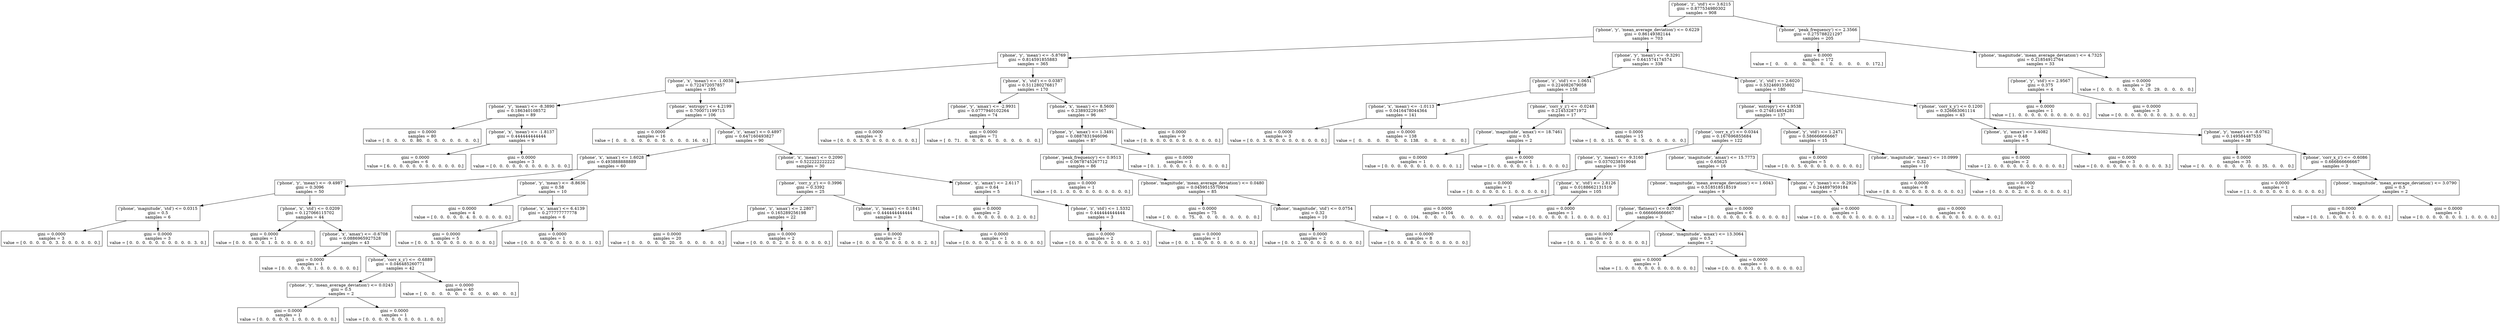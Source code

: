 digraph Tree {
0 [label="('phone', 'z', 'std') <= 3.6215\ngini = 0.877534980302\nsamples = 908", shape="box"] ;
1 [label="('phone', 'y', 'mean_average_deviation') <= 0.6229\ngini = 0.86149382144\nsamples = 703", shape="box"] ;
0 -> 1 ;
2 [label="('phone', 'y', 'mean') <= -5.8769\ngini = 0.814591855883\nsamples = 365", shape="box"] ;
1 -> 2 ;
3 [label="('phone', 'x', 'mean') <= -1.0038\ngini = 0.722472057857\nsamples = 195", shape="box"] ;
2 -> 3 ;
4 [label="('phone', 'y', 'mean') <= -8.3890\ngini = 0.186340108572\nsamples = 89", shape="box"] ;
3 -> 4 ;
5 [label="gini = 0.0000\nsamples = 80\nvalue = [  0.   0.   0.   0.  80.   0.   0.   0.   0.   0.   0.   0.]", shape="box"] ;
4 -> 5 ;
6 [label="('phone', 'x', 'mean') <= -1.8137\ngini = 0.444444444444\nsamples = 9", shape="box"] ;
4 -> 6 ;
7 [label="gini = 0.0000\nsamples = 6\nvalue = [ 6.  0.  0.  0.  0.  0.  0.  0.  0.  0.  0.  0.]", shape="box"] ;
6 -> 7 ;
8 [label="gini = 0.0000\nsamples = 3\nvalue = [ 0.  0.  0.  0.  0.  0.  0.  0.  0.  3.  0.  0.]", shape="box"] ;
6 -> 8 ;
9 [label="('phone', 'entropy') <= 4.2199\ngini = 0.700071199715\nsamples = 106", shape="box"] ;
3 -> 9 ;
10 [label="gini = 0.0000\nsamples = 16\nvalue = [  0.   0.   0.   0.   0.   0.   0.   0.   0.   0.  16.   0.]", shape="box"] ;
9 -> 10 ;
11 [label="('phone', 'z', 'amax') <= 0.4897\ngini = 0.647160493827\nsamples = 90", shape="box"] ;
9 -> 11 ;
12 [label="('phone', 'x', 'amax') <= 1.6028\ngini = 0.493888888889\nsamples = 60", shape="box"] ;
11 -> 12 ;
13 [label="('phone', 'y', 'mean') <= -9.4987\ngini = 0.3096\nsamples = 50", shape="box"] ;
12 -> 13 ;
14 [label="('phone', 'magnitude', 'std') <= 0.0315\ngini = 0.5\nsamples = 6", shape="box"] ;
13 -> 14 ;
15 [label="gini = 0.0000\nsamples = 3\nvalue = [ 0.  0.  0.  0.  0.  3.  0.  0.  0.  0.  0.  0.]", shape="box"] ;
14 -> 15 ;
16 [label="gini = 0.0000\nsamples = 3\nvalue = [ 0.  0.  0.  0.  0.  0.  0.  0.  0.  0.  3.  0.]", shape="box"] ;
14 -> 16 ;
17 [label="('phone', 'x', 'std') <= 0.0209\ngini = 0.127066115702\nsamples = 44", shape="box"] ;
13 -> 17 ;
18 [label="gini = 0.0000\nsamples = 1\nvalue = [ 0.  0.  0.  0.  0.  1.  0.  0.  0.  0.  0.  0.]", shape="box"] ;
17 -> 18 ;
19 [label="('phone', 'x', 'amax') <= -0.6708\ngini = 0.0886965927528\nsamples = 43", shape="box"] ;
17 -> 19 ;
20 [label="gini = 0.0000\nsamples = 1\nvalue = [ 0.  0.  0.  0.  0.  1.  0.  0.  0.  0.  0.  0.]", shape="box"] ;
19 -> 20 ;
21 [label="('phone', 'corr_x_z') <= -0.6889\ngini = 0.046485260771\nsamples = 42", shape="box"] ;
19 -> 21 ;
22 [label="('phone', 'y', 'mean_average_deviation') <= 0.0243\ngini = 0.5\nsamples = 2", shape="box"] ;
21 -> 22 ;
23 [label="gini = 0.0000\nsamples = 1\nvalue = [ 0.  0.  0.  0.  0.  1.  0.  0.  0.  0.  0.  0.]", shape="box"] ;
22 -> 23 ;
24 [label="gini = 0.0000\nsamples = 1\nvalue = [ 0.  0.  0.  0.  0.  0.  0.  0.  0.  1.  0.  0.]", shape="box"] ;
22 -> 24 ;
25 [label="gini = 0.0000\nsamples = 40\nvalue = [  0.   0.   0.   0.   0.   0.   0.   0.   0.  40.   0.   0.]", shape="box"] ;
21 -> 25 ;
26 [label="('phone', 'y', 'mean') <= -8.8636\ngini = 0.58\nsamples = 10", shape="box"] ;
12 -> 26 ;
27 [label="gini = 0.0000\nsamples = 4\nvalue = [ 0.  0.  0.  0.  0.  4.  0.  0.  0.  0.  0.  0.]", shape="box"] ;
26 -> 27 ;
28 [label="('phone', 'x', 'amax') <= 6.4139\ngini = 0.277777777778\nsamples = 6", shape="box"] ;
26 -> 28 ;
29 [label="gini = 0.0000\nsamples = 5\nvalue = [ 0.  0.  5.  0.  0.  0.  0.  0.  0.  0.  0.  0.]", shape="box"] ;
28 -> 29 ;
30 [label="gini = 0.0000\nsamples = 1\nvalue = [ 0.  0.  0.  0.  0.  0.  0.  0.  0.  0.  1.  0.]", shape="box"] ;
28 -> 30 ;
31 [label="('phone', 'x', 'mean') <= 0.2090\ngini = 0.522222222222\nsamples = 30", shape="box"] ;
11 -> 31 ;
32 [label="('phone', 'corr_y_z') <= 0.3996\ngini = 0.3392\nsamples = 25", shape="box"] ;
31 -> 32 ;
33 [label="('phone', 'z', 'amax') <= 2.2807\ngini = 0.165289256198\nsamples = 22", shape="box"] ;
32 -> 33 ;
34 [label="gini = 0.0000\nsamples = 20\nvalue = [  0.   0.   0.   0.   0.  20.   0.   0.   0.   0.   0.   0.]", shape="box"] ;
33 -> 34 ;
35 [label="gini = 0.0000\nsamples = 2\nvalue = [ 0.  0.  0.  0.  2.  0.  0.  0.  0.  0.  0.  0.]", shape="box"] ;
33 -> 35 ;
36 [label="('phone', 'z', 'mean') <= 0.1841\ngini = 0.444444444444\nsamples = 3", shape="box"] ;
32 -> 36 ;
37 [label="gini = 0.0000\nsamples = 2\nvalue = [ 0.  0.  0.  0.  0.  0.  0.  0.  0.  0.  2.  0.]", shape="box"] ;
36 -> 37 ;
38 [label="gini = 0.0000\nsamples = 1\nvalue = [ 0.  0.  0.  0.  1.  0.  0.  0.  0.  0.  0.  0.]", shape="box"] ;
36 -> 38 ;
39 [label="('phone', 'x', 'amax') <= 2.6117\ngini = 0.64\nsamples = 5", shape="box"] ;
31 -> 39 ;
40 [label="gini = 0.0000\nsamples = 2\nvalue = [ 0.  0.  0.  0.  0.  0.  0.  0.  0.  2.  0.  0.]", shape="box"] ;
39 -> 40 ;
41 [label="('phone', 'z', 'std') <= 1.5332\ngini = 0.444444444444\nsamples = 3", shape="box"] ;
39 -> 41 ;
42 [label="gini = 0.0000\nsamples = 2\nvalue = [ 0.  0.  0.  0.  0.  0.  0.  0.  0.  0.  2.  0.]", shape="box"] ;
41 -> 42 ;
43 [label="gini = 0.0000\nsamples = 1\nvalue = [ 0.  0.  1.  0.  0.  0.  0.  0.  0.  0.  0.  0.]", shape="box"] ;
41 -> 43 ;
44 [label="('phone', 'x', 'std') <= 0.0387\ngini = 0.511280276817\nsamples = 170", shape="box"] ;
2 -> 44 ;
45 [label="('phone', 'y', 'amax') <= -2.9931\ngini = 0.0777940102264\nsamples = 74", shape="box"] ;
44 -> 45 ;
46 [label="gini = 0.0000\nsamples = 3\nvalue = [ 0.  0.  0.  3.  0.  0.  0.  0.  0.  0.  0.  0.]", shape="box"] ;
45 -> 46 ;
47 [label="gini = 0.0000\nsamples = 71\nvalue = [  0.  71.   0.   0.   0.   0.   0.   0.   0.   0.   0.   0.]", shape="box"] ;
45 -> 47 ;
48 [label="('phone', 'x', 'mean') <= 8.5600\ngini = 0.238932291667\nsamples = 96", shape="box"] ;
44 -> 48 ;
49 [label="('phone', 'y', 'amax') <= 1.3491\ngini = 0.0887831946096\nsamples = 87", shape="box"] ;
48 -> 49 ;
50 [label="('phone', 'peak_frequency') <= 0.9513\ngini = 0.0678745267712\nsamples = 86", shape="box"] ;
49 -> 50 ;
51 [label="gini = 0.0000\nsamples = 1\nvalue = [ 0.  1.  0.  0.  0.  0.  0.  0.  0.  0.  0.  0.]", shape="box"] ;
50 -> 51 ;
52 [label="('phone', 'magnitude', 'mean_average_deviation') <= 0.0480\ngini = 0.0459515570934\nsamples = 85", shape="box"] ;
50 -> 52 ;
53 [label="gini = 0.0000\nsamples = 75\nvalue = [  0.   0.   0.  75.   0.   0.   0.   0.   0.   0.   0.   0.]", shape="box"] ;
52 -> 53 ;
54 [label="('phone', 'magnitude', 'std') <= 0.0754\ngini = 0.32\nsamples = 10", shape="box"] ;
52 -> 54 ;
55 [label="gini = 0.0000\nsamples = 2\nvalue = [ 0.  0.  2.  0.  0.  0.  0.  0.  0.  0.  0.  0.]", shape="box"] ;
54 -> 55 ;
56 [label="gini = 0.0000\nsamples = 8\nvalue = [ 0.  0.  0.  8.  0.  0.  0.  0.  0.  0.  0.  0.]", shape="box"] ;
54 -> 56 ;
57 [label="gini = 0.0000\nsamples = 1\nvalue = [ 0.  1.  0.  0.  0.  0.  0.  0.  0.  0.  0.  0.]", shape="box"] ;
49 -> 57 ;
58 [label="gini = 0.0000\nsamples = 9\nvalue = [ 0.  9.  0.  0.  0.  0.  0.  0.  0.  0.  0.  0.]", shape="box"] ;
48 -> 58 ;
59 [label="('phone', 'y', 'mean') <= -9.3291\ngini = 0.641574174574\nsamples = 338", shape="box"] ;
1 -> 59 ;
60 [label="('phone', 'z', 'std') <= 1.0651\ngini = 0.224082679058\nsamples = 158", shape="box"] ;
59 -> 60 ;
61 [label="('phone', 'x', 'mean') <= -1.0113\ngini = 0.0416478044364\nsamples = 141", shape="box"] ;
60 -> 61 ;
62 [label="gini = 0.0000\nsamples = 3\nvalue = [ 0.  0.  3.  0.  0.  0.  0.  0.  0.  0.  0.  0.]", shape="box"] ;
61 -> 62 ;
63 [label="gini = 0.0000\nsamples = 138\nvalue = [   0.    0.    0.    0.    0.    0.  138.    0.    0.    0.    0.    0.]", shape="box"] ;
61 -> 63 ;
64 [label="('phone', 'corr_y_z') <= -0.0248\ngini = 0.214532871972\nsamples = 17", shape="box"] ;
60 -> 64 ;
65 [label="('phone', 'magnitude', 'amax') <= 18.7461\ngini = 0.5\nsamples = 2", shape="box"] ;
64 -> 65 ;
66 [label="gini = 0.0000\nsamples = 1\nvalue = [ 0.  0.  0.  0.  0.  0.  0.  0.  0.  0.  0.  1.]", shape="box"] ;
65 -> 66 ;
67 [label="gini = 0.0000\nsamples = 1\nvalue = [ 0.  0.  0.  0.  0.  0.  0.  1.  0.  0.  0.  0.]", shape="box"] ;
65 -> 67 ;
68 [label="gini = 0.0000\nsamples = 15\nvalue = [  0.   0.  15.   0.   0.   0.   0.   0.   0.   0.   0.   0.]", shape="box"] ;
64 -> 68 ;
69 [label="('phone', 'z', 'std') <= 2.6020\ngini = 0.532469135802\nsamples = 180", shape="box"] ;
59 -> 69 ;
70 [label="('phone', 'entropy') <= 4.9538\ngini = 0.274814854281\nsamples = 137", shape="box"] ;
69 -> 70 ;
71 [label="('phone', 'corr_x_z') <= 0.0344\ngini = 0.167696855684\nsamples = 122", shape="box"] ;
70 -> 71 ;
72 [label="('phone', 'y', 'mean') <= -9.3160\ngini = 0.0370238519046\nsamples = 106", shape="box"] ;
71 -> 72 ;
73 [label="gini = 0.0000\nsamples = 1\nvalue = [ 0.  0.  0.  0.  0.  0.  1.  0.  0.  0.  0.  0.]", shape="box"] ;
72 -> 73 ;
74 [label="('phone', 'x', 'std') <= 2.8126\ngini = 0.0188662131519\nsamples = 105", shape="box"] ;
72 -> 74 ;
75 [label="gini = 0.0000\nsamples = 104\nvalue = [   0.    0.  104.    0.    0.    0.    0.    0.    0.    0.    0.    0.]", shape="box"] ;
74 -> 75 ;
76 [label="gini = 0.0000\nsamples = 1\nvalue = [ 0.  0.  0.  0.  0.  0.  1.  0.  0.  0.  0.  0.]", shape="box"] ;
74 -> 76 ;
77 [label="('phone', 'magnitude', 'amax') <= 15.7773\ngini = 0.65625\nsamples = 16", shape="box"] ;
71 -> 77 ;
78 [label="('phone', 'magnitude', 'mean_average_deviation') <= 1.6043\ngini = 0.518518518519\nsamples = 9", shape="box"] ;
77 -> 78 ;
79 [label="('phone', 'flatness') <= 0.0008\ngini = 0.666666666667\nsamples = 3", shape="box"] ;
78 -> 79 ;
80 [label="gini = 0.0000\nsamples = 1\nvalue = [ 0.  0.  1.  0.  0.  0.  0.  0.  0.  0.  0.  0.]", shape="box"] ;
79 -> 80 ;
81 [label="('phone', 'magnitude', 'amax') <= 13.3064\ngini = 0.5\nsamples = 2", shape="box"] ;
79 -> 81 ;
82 [label="gini = 0.0000\nsamples = 1\nvalue = [ 1.  0.  0.  0.  0.  0.  0.  0.  0.  0.  0.  0.]", shape="box"] ;
81 -> 82 ;
83 [label="gini = 0.0000\nsamples = 1\nvalue = [ 0.  0.  0.  0.  1.  0.  0.  0.  0.  0.  0.  0.]", shape="box"] ;
81 -> 83 ;
84 [label="gini = 0.0000\nsamples = 6\nvalue = [ 0.  0.  0.  0.  0.  0.  6.  0.  0.  0.  0.  0.]", shape="box"] ;
78 -> 84 ;
85 [label="('phone', 'y', 'mean') <= -9.2926\ngini = 0.244897959184\nsamples = 7", shape="box"] ;
77 -> 85 ;
86 [label="gini = 0.0000\nsamples = 1\nvalue = [ 0.  0.  0.  0.  0.  0.  0.  0.  0.  0.  0.  1.]", shape="box"] ;
85 -> 86 ;
87 [label="gini = 0.0000\nsamples = 6\nvalue = [ 0.  0.  6.  0.  0.  0.  0.  0.  0.  0.  0.  0.]", shape="box"] ;
85 -> 87 ;
88 [label="('phone', 'y', 'std') <= 1.2471\ngini = 0.586666666667\nsamples = 15", shape="box"] ;
70 -> 88 ;
89 [label="gini = 0.0000\nsamples = 5\nvalue = [ 0.  0.  5.  0.  0.  0.  0.  0.  0.  0.  0.  0.]", shape="box"] ;
88 -> 89 ;
90 [label="('phone', 'magnitude', 'mean') <= 10.0999\ngini = 0.32\nsamples = 10", shape="box"] ;
88 -> 90 ;
91 [label="gini = 0.0000\nsamples = 8\nvalue = [ 8.  0.  0.  0.  0.  0.  0.  0.  0.  0.  0.  0.]", shape="box"] ;
90 -> 91 ;
92 [label="gini = 0.0000\nsamples = 2\nvalue = [ 0.  0.  0.  0.  2.  0.  0.  0.  0.  0.  0.  0.]", shape="box"] ;
90 -> 92 ;
93 [label="('phone', 'corr_x_y') <= 0.1200\ngini = 0.326663061114\nsamples = 43", shape="box"] ;
69 -> 93 ;
94 [label="('phone', 'z', 'amax') <= 3.4082\ngini = 0.48\nsamples = 5", shape="box"] ;
93 -> 94 ;
95 [label="gini = 0.0000\nsamples = 2\nvalue = [ 2.  0.  0.  0.  0.  0.  0.  0.  0.  0.  0.  0.]", shape="box"] ;
94 -> 95 ;
96 [label="gini = 0.0000\nsamples = 3\nvalue = [ 0.  0.  0.  0.  0.  0.  0.  0.  0.  0.  0.  3.]", shape="box"] ;
94 -> 96 ;
97 [label="('phone', 'y', 'mean') <= -8.0762\ngini = 0.149584487535\nsamples = 38", shape="box"] ;
93 -> 97 ;
98 [label="gini = 0.0000\nsamples = 35\nvalue = [  0.   0.   0.   0.   0.   0.   0.   0.  35.   0.   0.   0.]", shape="box"] ;
97 -> 98 ;
99 [label="('phone', 'corr_x_z') <= -0.6086\ngini = 0.666666666667\nsamples = 3", shape="box"] ;
97 -> 99 ;
100 [label="gini = 0.0000\nsamples = 1\nvalue = [ 1.  0.  0.  0.  0.  0.  0.  0.  0.  0.  0.  0.]", shape="box"] ;
99 -> 100 ;
101 [label="('phone', 'magnitude', 'mean_average_deviation') <= 3.0790\ngini = 0.5\nsamples = 2", shape="box"] ;
99 -> 101 ;
102 [label="gini = 0.0000\nsamples = 1\nvalue = [ 0.  0.  1.  0.  0.  0.  0.  0.  0.  0.  0.  0.]", shape="box"] ;
101 -> 102 ;
103 [label="gini = 0.0000\nsamples = 1\nvalue = [ 0.  0.  0.  0.  0.  0.  0.  1.  0.  0.  0.  0.]", shape="box"] ;
101 -> 103 ;
104 [label="('phone', 'peak_frequency') <= 2.3566\ngini = 0.275788221297\nsamples = 205", shape="box"] ;
0 -> 104 ;
105 [label="gini = 0.0000\nsamples = 172\nvalue = [   0.    0.    0.    0.    0.    0.    0.    0.    0.    0.    0.  172.]", shape="box"] ;
104 -> 105 ;
106 [label="('phone', 'magnitude', 'mean_average_deviation') <= 4.7325\ngini = 0.21854912764\nsamples = 33", shape="box"] ;
104 -> 106 ;
107 [label="('phone', 'y', 'std') <= 2.9567\ngini = 0.375\nsamples = 4", shape="box"] ;
106 -> 107 ;
108 [label="gini = 0.0000\nsamples = 1\nvalue = [ 1.  0.  0.  0.  0.  0.  0.  0.  0.  0.  0.  0.]", shape="box"] ;
107 -> 108 ;
109 [label="gini = 0.0000\nsamples = 3\nvalue = [ 0.  0.  0.  0.  0.  0.  0.  0.  3.  0.  0.  0.]", shape="box"] ;
107 -> 109 ;
110 [label="gini = 0.0000\nsamples = 29\nvalue = [  0.   0.   0.   0.   0.   0.   0.  29.   0.   0.   0.   0.]", shape="box"] ;
106 -> 110 ;
}